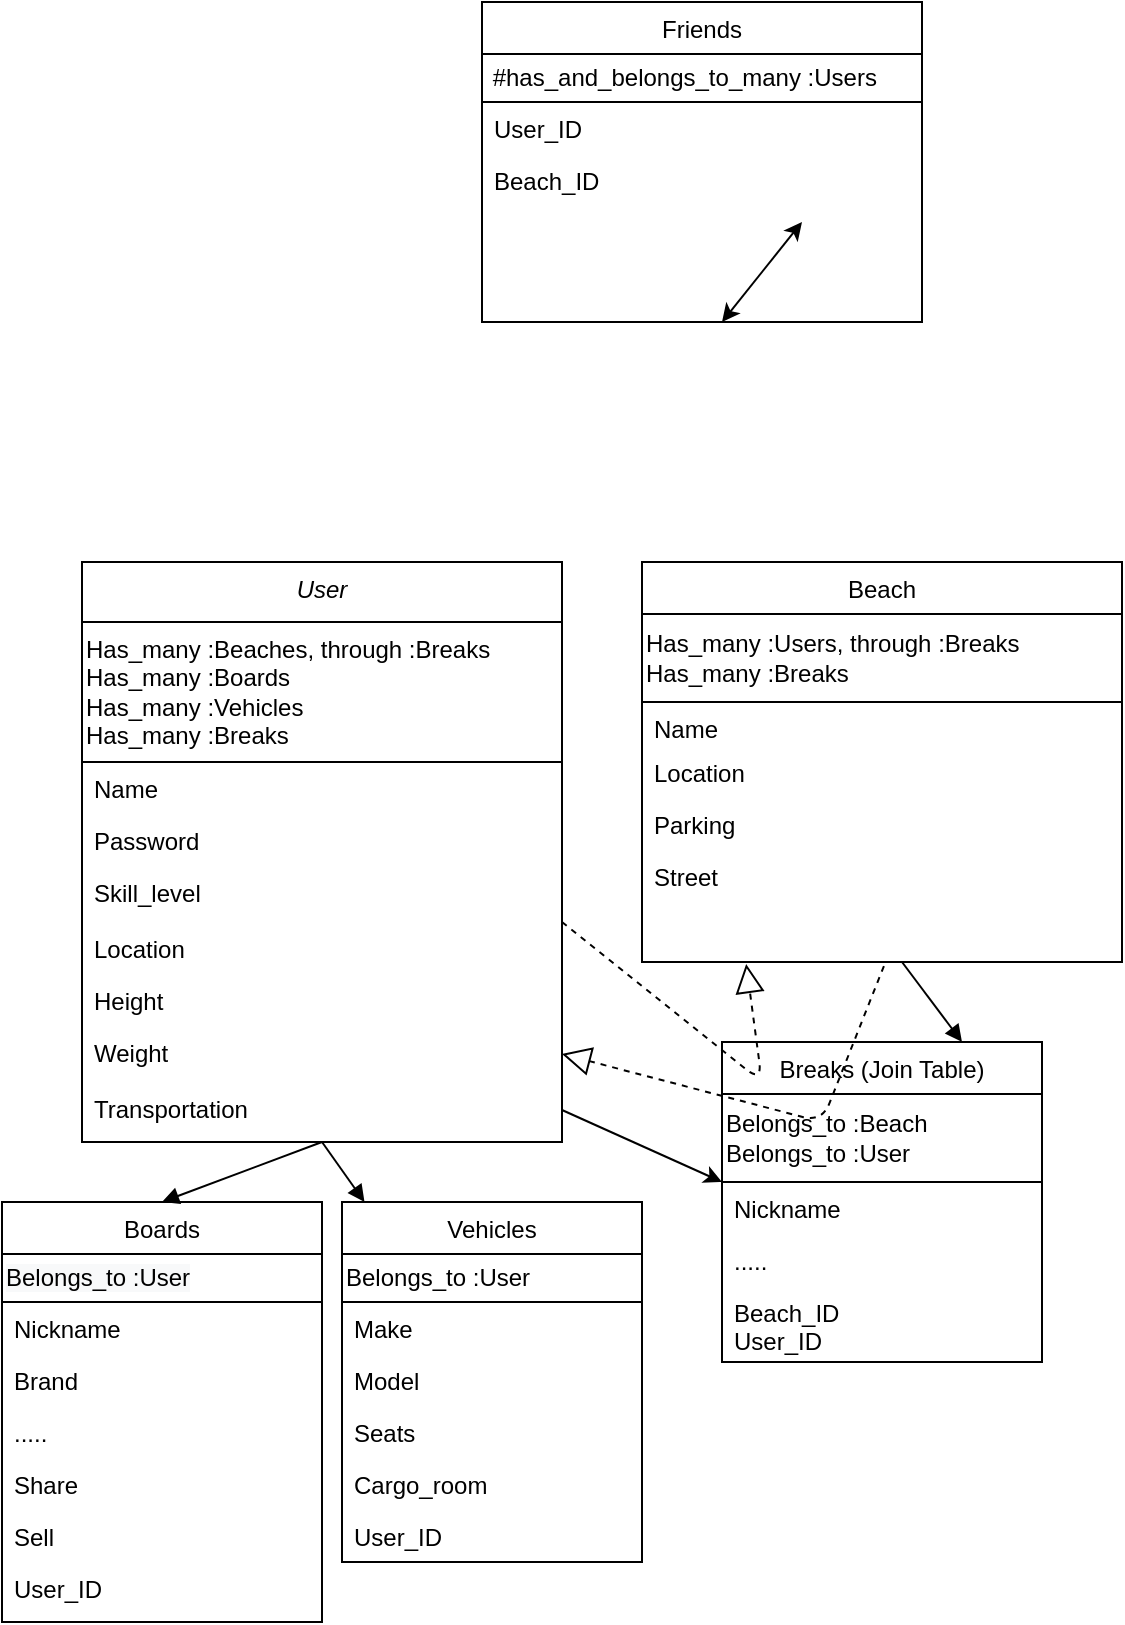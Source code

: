 <mxfile version="14.5.3" type="github">
  <diagram id="C5RBs43oDa-KdzZeNtuy" name="Page-1">
    <mxGraphModel dx="838" dy="2010" grid="1" gridSize="10" guides="1" tooltips="1" connect="1" arrows="1" fold="1" page="1" pageScale="1" pageWidth="827" pageHeight="1169" math="0" shadow="0">
      <root>
        <mxCell id="WIyWlLk6GJQsqaUBKTNV-0" />
        <mxCell id="WIyWlLk6GJQsqaUBKTNV-1" parent="WIyWlLk6GJQsqaUBKTNV-0" />
        <mxCell id="zkfFHV4jXpPFQw0GAbJ--0" value="User&#xa;" style="swimlane;fontStyle=2;align=center;verticalAlign=top;childLayout=stackLayout;horizontal=1;startSize=30;horizontalStack=0;resizeParent=1;resizeLast=0;collapsible=1;marginBottom=0;rounded=0;shadow=0;strokeWidth=1;" parent="WIyWlLk6GJQsqaUBKTNV-1" vertex="1">
          <mxGeometry x="40" y="40" width="240" height="290" as="geometry">
            <mxRectangle x="230" y="140" width="160" height="26" as="alternateBounds" />
          </mxGeometry>
        </mxCell>
        <mxCell id="QL-stuNcuey50woXtUmp-20" value="Has_many :Beaches, through :Breaks&lt;br&gt;Has_many :Boards&lt;br&gt;Has_many :Vehicles&lt;br&gt;Has_many :Breaks" style="rounded=0;whiteSpace=wrap;html=1;align=left;" parent="zkfFHV4jXpPFQw0GAbJ--0" vertex="1">
          <mxGeometry y="30" width="240" height="70" as="geometry" />
        </mxCell>
        <mxCell id="zkfFHV4jXpPFQw0GAbJ--1" value="Name" style="text;align=left;verticalAlign=top;spacingLeft=4;spacingRight=4;overflow=hidden;rotatable=0;points=[[0,0.5],[1,0.5]];portConstraint=eastwest;" parent="zkfFHV4jXpPFQw0GAbJ--0" vertex="1">
          <mxGeometry y="100" width="240" height="26" as="geometry" />
        </mxCell>
        <mxCell id="zkfFHV4jXpPFQw0GAbJ--3" value="Password" style="text;align=left;verticalAlign=top;spacingLeft=4;spacingRight=4;overflow=hidden;rotatable=0;points=[[0,0.5],[1,0.5]];portConstraint=eastwest;rounded=0;shadow=0;html=0;" parent="zkfFHV4jXpPFQw0GAbJ--0" vertex="1">
          <mxGeometry y="126" width="240" height="26" as="geometry" />
        </mxCell>
        <mxCell id="zkfFHV4jXpPFQw0GAbJ--2" value="Skill_level" style="text;align=left;verticalAlign=top;spacingLeft=4;spacingRight=4;overflow=hidden;rotatable=0;points=[[0,0.5],[1,0.5]];portConstraint=eastwest;rounded=0;shadow=0;html=0;" parent="zkfFHV4jXpPFQw0GAbJ--0" vertex="1">
          <mxGeometry y="152" width="240" height="28" as="geometry" />
        </mxCell>
        <mxCell id="QL-stuNcuey50woXtUmp-14" value="Location" style="text;align=left;verticalAlign=top;spacingLeft=4;spacingRight=4;overflow=hidden;rotatable=0;points=[[0,0.5],[1,0.5]];portConstraint=eastwest;rounded=0;shadow=0;html=0;" parent="zkfFHV4jXpPFQw0GAbJ--0" vertex="1">
          <mxGeometry y="180" width="240" height="26" as="geometry" />
        </mxCell>
        <mxCell id="QL-stuNcuey50woXtUmp-0" value="Height" style="text;align=left;verticalAlign=top;spacingLeft=4;spacingRight=4;overflow=hidden;rotatable=0;points=[[0,0.5],[1,0.5]];portConstraint=eastwest;rounded=0;shadow=0;html=0;" parent="zkfFHV4jXpPFQw0GAbJ--0" vertex="1">
          <mxGeometry y="206" width="240" height="26" as="geometry" />
        </mxCell>
        <mxCell id="QL-stuNcuey50woXtUmp-8" value="Weight" style="text;align=left;verticalAlign=top;spacingLeft=4;spacingRight=4;overflow=hidden;rotatable=0;points=[[0,0.5],[1,0.5]];portConstraint=eastwest;" parent="zkfFHV4jXpPFQw0GAbJ--0" vertex="1">
          <mxGeometry y="232" width="240" height="28" as="geometry" />
        </mxCell>
        <mxCell id="QL-stuNcuey50woXtUmp-27" value="Transportation" style="text;align=left;verticalAlign=top;spacingLeft=4;spacingRight=4;overflow=hidden;rotatable=0;points=[[0,0.5],[1,0.5]];portConstraint=eastwest;" parent="zkfFHV4jXpPFQw0GAbJ--0" vertex="1">
          <mxGeometry y="260" width="240" height="28" as="geometry" />
        </mxCell>
        <mxCell id="zkfFHV4jXpPFQw0GAbJ--6" value="Breaks (Join Table)" style="swimlane;fontStyle=0;align=center;verticalAlign=top;childLayout=stackLayout;horizontal=1;startSize=26;horizontalStack=0;resizeParent=1;resizeLast=0;collapsible=1;marginBottom=0;rounded=0;shadow=0;strokeWidth=1;" parent="WIyWlLk6GJQsqaUBKTNV-1" vertex="1">
          <mxGeometry x="360" y="280" width="160" height="160" as="geometry">
            <mxRectangle x="130" y="380" width="160" height="26" as="alternateBounds" />
          </mxGeometry>
        </mxCell>
        <mxCell id="QL-stuNcuey50woXtUmp-33" value="Belongs_to :Beach&lt;br&gt;Belongs_to :User" style="rounded=0;whiteSpace=wrap;html=1;align=left;" parent="zkfFHV4jXpPFQw0GAbJ--6" vertex="1">
          <mxGeometry y="26" width="160" height="44" as="geometry" />
        </mxCell>
        <mxCell id="QL-stuNcuey50woXtUmp-44" value="Nickname" style="text;align=left;verticalAlign=top;spacingLeft=4;spacingRight=4;overflow=hidden;rotatable=0;points=[[0,0.5],[1,0.5]];portConstraint=eastwest;" parent="zkfFHV4jXpPFQw0GAbJ--6" vertex="1">
          <mxGeometry y="70" width="160" height="26" as="geometry" />
        </mxCell>
        <mxCell id="QL-stuNcuey50woXtUmp-45" value="....." style="text;align=left;verticalAlign=top;spacingLeft=4;spacingRight=4;overflow=hidden;rotatable=0;points=[[0,0.5],[1,0.5]];portConstraint=eastwest;" parent="zkfFHV4jXpPFQw0GAbJ--6" vertex="1">
          <mxGeometry y="96" width="160" height="26" as="geometry" />
        </mxCell>
        <mxCell id="QL-stuNcuey50woXtUmp-37" value="Beach_ID&#xa;User_ID" style="text;align=left;verticalAlign=top;spacingLeft=4;spacingRight=4;overflow=hidden;rotatable=0;points=[[0,0.5],[1,0.5]];portConstraint=eastwest;" parent="zkfFHV4jXpPFQw0GAbJ--6" vertex="1">
          <mxGeometry y="122" width="160" height="38" as="geometry" />
        </mxCell>
        <mxCell id="zkfFHV4jXpPFQw0GAbJ--13" value="Boards" style="swimlane;fontStyle=0;align=center;verticalAlign=top;childLayout=stackLayout;horizontal=1;startSize=26;horizontalStack=0;resizeParent=1;resizeLast=0;collapsible=1;marginBottom=0;rounded=0;shadow=0;strokeWidth=1;" parent="WIyWlLk6GJQsqaUBKTNV-1" vertex="1">
          <mxGeometry y="360" width="160" height="210" as="geometry">
            <mxRectangle x="340" y="380" width="170" height="26" as="alternateBounds" />
          </mxGeometry>
        </mxCell>
        <mxCell id="QL-stuNcuey50woXtUmp-22" value="&lt;meta charset=&quot;utf-8&quot;&gt;&lt;span style=&quot;color: rgb(0, 0, 0); font-family: helvetica; font-size: 12px; font-style: normal; font-weight: 400; letter-spacing: normal; text-align: left; text-indent: 0px; text-transform: none; word-spacing: 0px; background-color: rgb(248, 249, 250); display: inline; float: none;&quot;&gt;Belongs_to :User&lt;/span&gt;" style="rounded=0;whiteSpace=wrap;html=1;align=left;" parent="zkfFHV4jXpPFQw0GAbJ--13" vertex="1">
          <mxGeometry y="26" width="160" height="24" as="geometry" />
        </mxCell>
        <mxCell id="zkfFHV4jXpPFQw0GAbJ--14" value="Nickname" style="text;align=left;verticalAlign=top;spacingLeft=4;spacingRight=4;overflow=hidden;rotatable=0;points=[[0,0.5],[1,0.5]];portConstraint=eastwest;" parent="zkfFHV4jXpPFQw0GAbJ--13" vertex="1">
          <mxGeometry y="50" width="160" height="26" as="geometry" />
        </mxCell>
        <mxCell id="QL-stuNcuey50woXtUmp-23" value="Brand" style="text;align=left;verticalAlign=top;spacingLeft=4;spacingRight=4;overflow=hidden;rotatable=0;points=[[0,0.5],[1,0.5]];portConstraint=eastwest;" parent="zkfFHV4jXpPFQw0GAbJ--13" vertex="1">
          <mxGeometry y="76" width="160" height="26" as="geometry" />
        </mxCell>
        <mxCell id="QL-stuNcuey50woXtUmp-25" value="....." style="text;align=left;verticalAlign=top;spacingLeft=4;spacingRight=4;overflow=hidden;rotatable=0;points=[[0,0.5],[1,0.5]];portConstraint=eastwest;" parent="zkfFHV4jXpPFQw0GAbJ--13" vertex="1">
          <mxGeometry y="102" width="160" height="26" as="geometry" />
        </mxCell>
        <mxCell id="QL-stuNcuey50woXtUmp-24" value="Share" style="text;align=left;verticalAlign=top;spacingLeft=4;spacingRight=4;overflow=hidden;rotatable=0;points=[[0,0.5],[1,0.5]];portConstraint=eastwest;" parent="zkfFHV4jXpPFQw0GAbJ--13" vertex="1">
          <mxGeometry y="128" width="160" height="26" as="geometry" />
        </mxCell>
        <mxCell id="QL-stuNcuey50woXtUmp-26" value="Sell" style="text;align=left;verticalAlign=top;spacingLeft=4;spacingRight=4;overflow=hidden;rotatable=0;points=[[0,0.5],[1,0.5]];portConstraint=eastwest;" parent="zkfFHV4jXpPFQw0GAbJ--13" vertex="1">
          <mxGeometry y="154" width="160" height="26" as="geometry" />
        </mxCell>
        <mxCell id="QL-stuNcuey50woXtUmp-34" value="User_ID" style="text;align=left;verticalAlign=top;spacingLeft=4;spacingRight=4;overflow=hidden;rotatable=0;points=[[0,0.5],[1,0.5]];portConstraint=eastwest;" parent="zkfFHV4jXpPFQw0GAbJ--13" vertex="1">
          <mxGeometry y="180" width="160" height="26" as="geometry" />
        </mxCell>
        <mxCell id="zkfFHV4jXpPFQw0GAbJ--17" value="Beach" style="swimlane;fontStyle=0;align=center;verticalAlign=top;childLayout=stackLayout;horizontal=1;startSize=26;horizontalStack=0;resizeParent=1;resizeLast=0;collapsible=1;marginBottom=0;rounded=0;shadow=0;strokeWidth=1;" parent="WIyWlLk6GJQsqaUBKTNV-1" vertex="1">
          <mxGeometry x="320" y="40" width="240" height="200" as="geometry">
            <mxRectangle x="550" y="140" width="160" height="26" as="alternateBounds" />
          </mxGeometry>
        </mxCell>
        <mxCell id="QL-stuNcuey50woXtUmp-21" value="Has_many :Users, through :Breaks&lt;br&gt;Has_many :Breaks" style="rounded=0;whiteSpace=wrap;html=1;align=left;" parent="zkfFHV4jXpPFQw0GAbJ--17" vertex="1">
          <mxGeometry y="26" width="240" height="44" as="geometry" />
        </mxCell>
        <mxCell id="zkfFHV4jXpPFQw0GAbJ--18" value="Name" style="text;align=left;verticalAlign=top;spacingLeft=4;spacingRight=4;overflow=hidden;rotatable=0;points=[[0,0.5],[1,0.5]];portConstraint=eastwest;" parent="zkfFHV4jXpPFQw0GAbJ--17" vertex="1">
          <mxGeometry y="70" width="240" height="22" as="geometry" />
        </mxCell>
        <mxCell id="QL-stuNcuey50woXtUmp-12" value="Location" style="text;align=left;verticalAlign=top;spacingLeft=4;spacingRight=4;overflow=hidden;rotatable=0;points=[[0,0.5],[1,0.5]];portConstraint=eastwest;" parent="zkfFHV4jXpPFQw0GAbJ--17" vertex="1">
          <mxGeometry y="92" width="240" height="26" as="geometry" />
        </mxCell>
        <mxCell id="QL-stuNcuey50woXtUmp-13" value="Parking" style="text;align=left;verticalAlign=top;spacingLeft=4;spacingRight=4;overflow=hidden;rotatable=0;points=[[0,0.5],[1,0.5]];portConstraint=eastwest;" parent="zkfFHV4jXpPFQw0GAbJ--17" vertex="1">
          <mxGeometry y="118" width="240" height="26" as="geometry" />
        </mxCell>
        <mxCell id="QL-stuNcuey50woXtUmp-11" value="Street" style="text;align=left;verticalAlign=top;spacingLeft=4;spacingRight=4;overflow=hidden;rotatable=0;points=[[0,0.5],[1,0.5]];portConstraint=eastwest;" parent="zkfFHV4jXpPFQw0GAbJ--17" vertex="1">
          <mxGeometry y="144" width="240" height="56" as="geometry" />
        </mxCell>
        <mxCell id="QL-stuNcuey50woXtUmp-59" value="" style="endArrow=block;dashed=1;endFill=0;endSize=12;html=1;entryX=0.217;entryY=1.018;entryDx=0;entryDy=0;entryPerimeter=0;" parent="zkfFHV4jXpPFQw0GAbJ--17" target="QL-stuNcuey50woXtUmp-11" edge="1">
          <mxGeometry width="160" relative="1" as="geometry">
            <mxPoint x="-40" y="180" as="sourcePoint" />
            <mxPoint x="110" y="180" as="targetPoint" />
            <Array as="points">
              <mxPoint x="60" y="260" />
            </Array>
          </mxGeometry>
        </mxCell>
        <mxCell id="QL-stuNcuey50woXtUmp-15" value="Vehicles" style="swimlane;fontStyle=0;align=center;verticalAlign=top;childLayout=stackLayout;horizontal=1;startSize=26;horizontalStack=0;resizeParent=1;resizeLast=0;collapsible=1;marginBottom=0;rounded=0;shadow=0;strokeWidth=1;" parent="WIyWlLk6GJQsqaUBKTNV-1" vertex="1">
          <mxGeometry x="170" y="360" width="150" height="180" as="geometry">
            <mxRectangle x="340" y="380" width="170" height="26" as="alternateBounds" />
          </mxGeometry>
        </mxCell>
        <mxCell id="QL-stuNcuey50woXtUmp-28" value="Belongs_to :User" style="rounded=0;whiteSpace=wrap;html=1;align=left;" parent="QL-stuNcuey50woXtUmp-15" vertex="1">
          <mxGeometry y="26" width="150" height="24" as="geometry" />
        </mxCell>
        <mxCell id="QL-stuNcuey50woXtUmp-29" value="Make" style="text;align=left;verticalAlign=top;spacingLeft=4;spacingRight=4;overflow=hidden;rotatable=0;points=[[0,0.5],[1,0.5]];portConstraint=eastwest;" parent="QL-stuNcuey50woXtUmp-15" vertex="1">
          <mxGeometry y="50" width="150" height="26" as="geometry" />
        </mxCell>
        <mxCell id="QL-stuNcuey50woXtUmp-32" value="Model" style="text;align=left;verticalAlign=top;spacingLeft=4;spacingRight=4;overflow=hidden;rotatable=0;points=[[0,0.5],[1,0.5]];portConstraint=eastwest;" parent="QL-stuNcuey50woXtUmp-15" vertex="1">
          <mxGeometry y="76" width="150" height="26" as="geometry" />
        </mxCell>
        <mxCell id="QL-stuNcuey50woXtUmp-31" value="Seats" style="text;align=left;verticalAlign=top;spacingLeft=4;spacingRight=4;overflow=hidden;rotatable=0;points=[[0,0.5],[1,0.5]];portConstraint=eastwest;" parent="QL-stuNcuey50woXtUmp-15" vertex="1">
          <mxGeometry y="102" width="150" height="26" as="geometry" />
        </mxCell>
        <mxCell id="QL-stuNcuey50woXtUmp-30" value="Cargo_room" style="text;align=left;verticalAlign=top;spacingLeft=4;spacingRight=4;overflow=hidden;rotatable=0;points=[[0,0.5],[1,0.5]];portConstraint=eastwest;" parent="QL-stuNcuey50woXtUmp-15" vertex="1">
          <mxGeometry y="128" width="150" height="26" as="geometry" />
        </mxCell>
        <mxCell id="QL-stuNcuey50woXtUmp-35" value="User_ID" style="text;align=left;verticalAlign=top;spacingLeft=4;spacingRight=4;overflow=hidden;rotatable=0;points=[[0,0.5],[1,0.5]];portConstraint=eastwest;" parent="QL-stuNcuey50woXtUmp-15" vertex="1">
          <mxGeometry y="154" width="150" height="26" as="geometry" />
        </mxCell>
        <mxCell id="QL-stuNcuey50woXtUmp-49" value="" style="html=1;verticalAlign=bottom;endArrow=block;entryX=0.5;entryY=0;entryDx=0;entryDy=0;exitX=0.5;exitY=1.071;exitDx=0;exitDy=0;exitPerimeter=0;" parent="WIyWlLk6GJQsqaUBKTNV-1" source="QL-stuNcuey50woXtUmp-27" target="zkfFHV4jXpPFQw0GAbJ--13" edge="1">
          <mxGeometry x="1" y="269" width="80" relative="1" as="geometry">
            <mxPoint x="130" y="350" as="sourcePoint" />
            <mxPoint x="120" y="420" as="targetPoint" />
            <mxPoint x="260" y="199" as="offset" />
          </mxGeometry>
        </mxCell>
        <mxCell id="QL-stuNcuey50woXtUmp-50" value="" style="html=1;verticalAlign=bottom;endArrow=block;exitX=0.5;exitY=1;exitDx=0;exitDy=0;" parent="WIyWlLk6GJQsqaUBKTNV-1" source="zkfFHV4jXpPFQw0GAbJ--0" edge="1" target="QL-stuNcuey50woXtUmp-15">
          <mxGeometry x="1" y="269" width="80" relative="1" as="geometry">
            <mxPoint x="140" y="370" as="sourcePoint" />
            <mxPoint x="270" y="440" as="targetPoint" />
            <mxPoint x="260" y="199" as="offset" />
          </mxGeometry>
        </mxCell>
        <mxCell id="QL-stuNcuey50woXtUmp-51" value="" style="html=1;verticalAlign=bottom;endArrow=block;entryX=0.75;entryY=0;entryDx=0;entryDy=0;" parent="WIyWlLk6GJQsqaUBKTNV-1" target="zkfFHV4jXpPFQw0GAbJ--6" edge="1">
          <mxGeometry x="1" y="269" width="80" relative="1" as="geometry">
            <mxPoint x="450" y="240" as="sourcePoint" />
            <mxPoint x="439.5" y="300" as="targetPoint" />
            <mxPoint x="260" y="199" as="offset" />
          </mxGeometry>
        </mxCell>
        <mxCell id="QL-stuNcuey50woXtUmp-62" value="Friends" style="swimlane;fontStyle=0;align=center;verticalAlign=top;childLayout=stackLayout;horizontal=1;startSize=26;horizontalStack=0;resizeParent=1;resizeLast=0;collapsible=1;marginBottom=0;rounded=0;shadow=0;strokeWidth=1;" parent="WIyWlLk6GJQsqaUBKTNV-1" vertex="1">
          <mxGeometry x="240" y="-240" width="220" height="160" as="geometry">
            <mxRectangle x="130" y="380" width="160" height="26" as="alternateBounds" />
          </mxGeometry>
        </mxCell>
        <mxCell id="QL-stuNcuey50woXtUmp-63" value="&amp;nbsp;#has_and_belongs_to_many :Users" style="rounded=0;whiteSpace=wrap;html=1;align=left;" parent="QL-stuNcuey50woXtUmp-62" vertex="1">
          <mxGeometry y="26" width="220" height="24" as="geometry" />
        </mxCell>
        <mxCell id="QL-stuNcuey50woXtUmp-65" value="User_ID" style="text;align=left;verticalAlign=top;spacingLeft=4;spacingRight=4;overflow=hidden;rotatable=0;points=[[0,0.5],[1,0.5]];portConstraint=eastwest;" parent="QL-stuNcuey50woXtUmp-62" vertex="1">
          <mxGeometry y="50" width="220" height="26" as="geometry" />
        </mxCell>
        <mxCell id="QL-stuNcuey50woXtUmp-66" value="Beach_ID" style="text;align=left;verticalAlign=top;spacingLeft=4;spacingRight=4;overflow=hidden;rotatable=0;points=[[0,0.5],[1,0.5]];portConstraint=eastwest;" parent="QL-stuNcuey50woXtUmp-62" vertex="1">
          <mxGeometry y="76" width="220" height="26" as="geometry" />
        </mxCell>
        <mxCell id="QL-stuNcuey50woXtUmp-67" value="" style="endArrow=classic;startArrow=classic;html=1;" parent="QL-stuNcuey50woXtUmp-62" edge="1">
          <mxGeometry width="50" height="50" relative="1" as="geometry">
            <mxPoint x="160" y="110" as="sourcePoint" />
            <mxPoint x="120" y="160" as="targetPoint" />
          </mxGeometry>
        </mxCell>
        <mxCell id="QJUqG75PeON4Z90_GC5Y-0" value="" style="endArrow=block;dashed=1;endFill=0;endSize=12;html=1;entryX=1;entryY=0.5;entryDx=0;entryDy=0;exitX=0.504;exitY=1.036;exitDx=0;exitDy=0;exitPerimeter=0;" edge="1" parent="WIyWlLk6GJQsqaUBKTNV-1" source="QL-stuNcuey50woXtUmp-11" target="QL-stuNcuey50woXtUmp-8">
          <mxGeometry width="160" relative="1" as="geometry">
            <mxPoint x="370" y="260" as="sourcePoint" />
            <mxPoint x="450" y="440" as="targetPoint" />
            <Array as="points">
              <mxPoint x="410" y="320" />
            </Array>
          </mxGeometry>
        </mxCell>
        <mxCell id="QJUqG75PeON4Z90_GC5Y-5" value="" style="endArrow=classic;html=1;exitX=1;exitY=0.5;exitDx=0;exitDy=0;entryX=0;entryY=1;entryDx=0;entryDy=0;" edge="1" parent="WIyWlLk6GJQsqaUBKTNV-1" source="QL-stuNcuey50woXtUmp-27" target="QL-stuNcuey50woXtUmp-33">
          <mxGeometry width="50" height="50" relative="1" as="geometry">
            <mxPoint x="290" y="310" as="sourcePoint" />
            <mxPoint x="350" y="360" as="targetPoint" />
          </mxGeometry>
        </mxCell>
      </root>
    </mxGraphModel>
  </diagram>
</mxfile>
